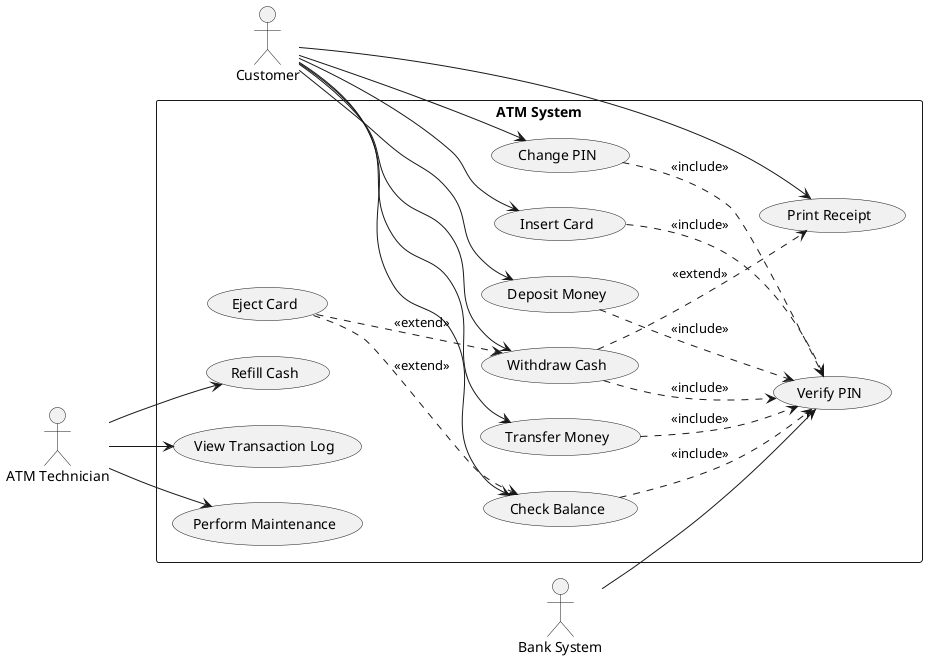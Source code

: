 @startuml ATM System

left to right direction
skinparam packageStyle rectangle

actor Customer as c
actor "Bank System" as b
actor "ATM Technician" as t

rectangle "ATM System" {
    usecase "Insert Card" as UC1
    usecase "Verify PIN" as UC2
    usecase "Check Balance" as UC3
    usecase "Withdraw Cash" as UC4
    usecase "Deposit Money" as UC5
    usecase "Transfer Money" as UC6
    usecase "Print Receipt" as UC7
    usecase "Change PIN" as UC8
    usecase "Eject Card" as UC9
    usecase "Refill Cash" as UC10
    usecase "View Transaction Log" as UC11
    usecase "Perform Maintenance" as UC12
}

c --> UC1
c --> UC3
c --> UC4
c --> UC5
c --> UC6
c --> UC7
c --> UC8

b --> UC2

t --> UC10
t --> UC11
t --> UC12

UC1 ..> UC2 : <<include>>
UC3 ..> UC2 : <<include>>
UC4 ..> UC2 : <<include>>
UC5 ..> UC2 : <<include>>
UC6 ..> UC2 : <<include>>
UC8 ..> UC2 : <<include>>
UC4 ..> UC7 : <<extend>>
UC9 ..> UC4 : <<extend>>
UC9 ..> UC3 : <<extend>>

@enduml

